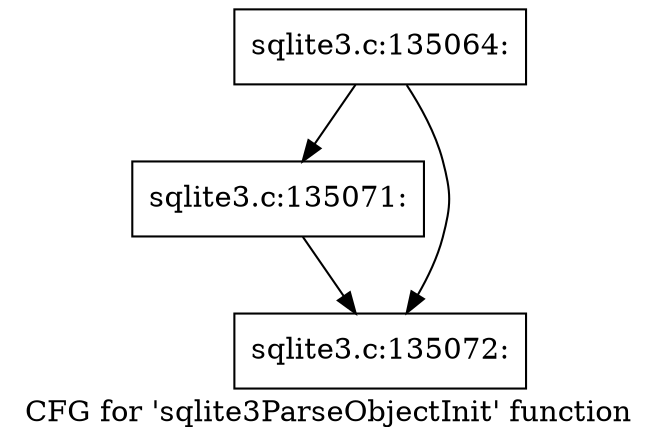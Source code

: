 digraph "CFG for 'sqlite3ParseObjectInit' function" {
	label="CFG for 'sqlite3ParseObjectInit' function";

	Node0x55c0f874d390 [shape=record,label="{sqlite3.c:135064:}"];
	Node0x55c0f874d390 -> Node0x55c0f8753a20;
	Node0x55c0f874d390 -> Node0x55c0f8753a70;
	Node0x55c0f8753a20 [shape=record,label="{sqlite3.c:135071:}"];
	Node0x55c0f8753a20 -> Node0x55c0f8753a70;
	Node0x55c0f8753a70 [shape=record,label="{sqlite3.c:135072:}"];
}
